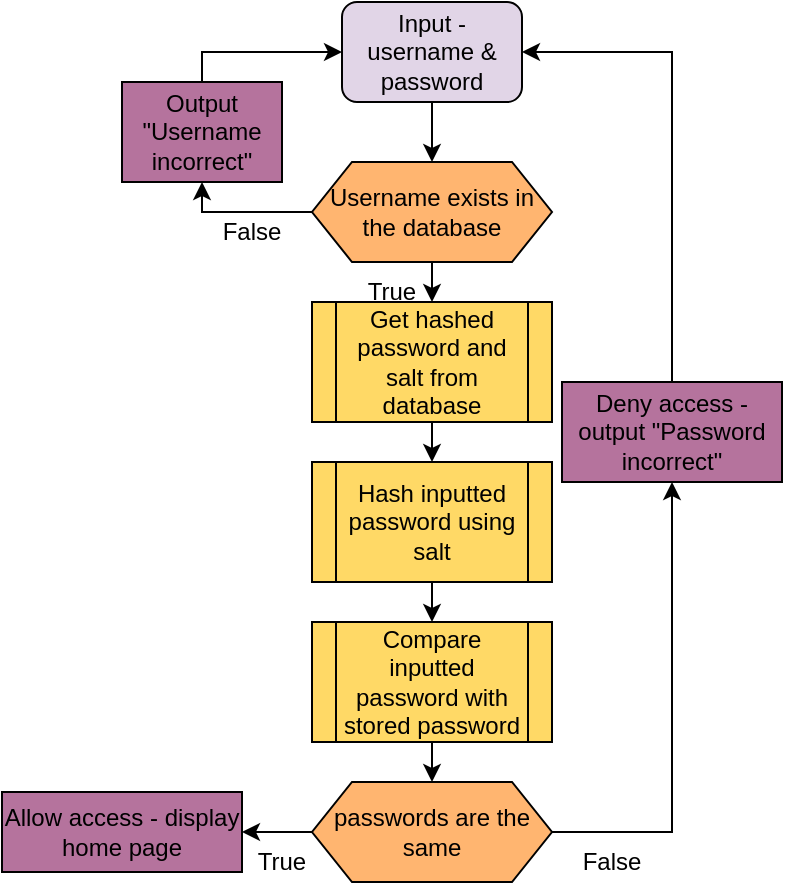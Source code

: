 <mxfile version="20.7.4" type="github"><diagram id="UnFXSZkwDvQ5pcVrKG-J" name="Page-1"><mxGraphModel dx="1034" dy="470" grid="1" gridSize="10" guides="1" tooltips="1" connect="1" arrows="1" fold="1" page="1" pageScale="1" pageWidth="827" pageHeight="1169" math="0" shadow="0"><root><mxCell id="0"/><mxCell id="1" parent="0"/><mxCell id="fK8NE1sKFI716ISyKhEO-17" style="edgeStyle=orthogonalEdgeStyle;rounded=0;orthogonalLoop=1;jettySize=auto;html=1;exitX=0.5;exitY=1;exitDx=0;exitDy=0;entryX=0.5;entryY=0;entryDx=0;entryDy=0;" edge="1" parent="1" source="fK8NE1sKFI716ISyKhEO-1" target="fK8NE1sKFI716ISyKhEO-10"><mxGeometry relative="1" as="geometry"/></mxCell><mxCell id="fK8NE1sKFI716ISyKhEO-1" value="Input - username &amp;amp; password" style="rounded=1;whiteSpace=wrap;html=1;fillColor=#E1D5E7;" vertex="1" parent="1"><mxGeometry x="190" y="10" width="90" height="50" as="geometry"/></mxCell><mxCell id="fK8NE1sKFI716ISyKhEO-19" style="edgeStyle=orthogonalEdgeStyle;rounded=0;orthogonalLoop=1;jettySize=auto;html=1;exitX=0.5;exitY=1;exitDx=0;exitDy=0;entryX=0.5;entryY=0;entryDx=0;entryDy=0;" edge="1" parent="1" source="fK8NE1sKFI716ISyKhEO-2" target="fK8NE1sKFI716ISyKhEO-4"><mxGeometry relative="1" as="geometry"/></mxCell><mxCell id="fK8NE1sKFI716ISyKhEO-2" value="Get hashed password and salt from database" style="shape=process;whiteSpace=wrap;html=1;backgroundOutline=1;fillColor=#FFD966;" vertex="1" parent="1"><mxGeometry x="175" y="160" width="120" height="60" as="geometry"/></mxCell><mxCell id="fK8NE1sKFI716ISyKhEO-20" style="edgeStyle=orthogonalEdgeStyle;rounded=0;orthogonalLoop=1;jettySize=auto;html=1;exitX=0.5;exitY=1;exitDx=0;exitDy=0;entryX=0.5;entryY=0;entryDx=0;entryDy=0;" edge="1" parent="1" source="fK8NE1sKFI716ISyKhEO-4" target="fK8NE1sKFI716ISyKhEO-5"><mxGeometry relative="1" as="geometry"/></mxCell><mxCell id="fK8NE1sKFI716ISyKhEO-4" value="Hash inputted password using salt" style="shape=process;whiteSpace=wrap;html=1;backgroundOutline=1;fillColor=#FFD966;" vertex="1" parent="1"><mxGeometry x="175" y="240" width="120" height="60" as="geometry"/></mxCell><mxCell id="fK8NE1sKFI716ISyKhEO-21" style="edgeStyle=orthogonalEdgeStyle;rounded=0;orthogonalLoop=1;jettySize=auto;html=1;exitX=0.5;exitY=1;exitDx=0;exitDy=0;entryX=0.5;entryY=0;entryDx=0;entryDy=0;" edge="1" parent="1" source="fK8NE1sKFI716ISyKhEO-5" target="fK8NE1sKFI716ISyKhEO-6"><mxGeometry relative="1" as="geometry"/></mxCell><mxCell id="fK8NE1sKFI716ISyKhEO-5" value="Compare inputted password with stored password" style="shape=process;whiteSpace=wrap;html=1;backgroundOutline=1;fillColor=#FFD966;" vertex="1" parent="1"><mxGeometry x="175" y="320" width="120" height="60" as="geometry"/></mxCell><mxCell id="fK8NE1sKFI716ISyKhEO-8" style="edgeStyle=orthogonalEdgeStyle;rounded=0;orthogonalLoop=1;jettySize=auto;html=1;exitX=1;exitY=0.5;exitDx=0;exitDy=0;entryX=0.5;entryY=1;entryDx=0;entryDy=0;" edge="1" parent="1" source="fK8NE1sKFI716ISyKhEO-6" target="fK8NE1sKFI716ISyKhEO-7"><mxGeometry relative="1" as="geometry"/></mxCell><mxCell id="fK8NE1sKFI716ISyKhEO-23" style="edgeStyle=orthogonalEdgeStyle;rounded=0;orthogonalLoop=1;jettySize=auto;html=1;exitX=0;exitY=0.5;exitDx=0;exitDy=0;entryX=1;entryY=0.5;entryDx=0;entryDy=0;" edge="1" parent="1" source="fK8NE1sKFI716ISyKhEO-6" target="fK8NE1sKFI716ISyKhEO-16"><mxGeometry relative="1" as="geometry"/></mxCell><mxCell id="fK8NE1sKFI716ISyKhEO-6" value="passwords are the same" style="shape=hexagon;perimeter=hexagonPerimeter2;whiteSpace=wrap;html=1;fixedSize=1;fillColor=#FFB570;" vertex="1" parent="1"><mxGeometry x="175" y="400" width="120" height="50" as="geometry"/></mxCell><mxCell id="fK8NE1sKFI716ISyKhEO-9" style="edgeStyle=orthogonalEdgeStyle;rounded=0;orthogonalLoop=1;jettySize=auto;html=1;exitX=0.5;exitY=0;exitDx=0;exitDy=0;entryX=1;entryY=0.5;entryDx=0;entryDy=0;" edge="1" parent="1" source="fK8NE1sKFI716ISyKhEO-7" target="fK8NE1sKFI716ISyKhEO-1"><mxGeometry relative="1" as="geometry"/></mxCell><mxCell id="fK8NE1sKFI716ISyKhEO-7" value="Deny access - output &quot;Password incorrect&quot;" style="rounded=0;whiteSpace=wrap;html=1;fillColor=#B5739D;" vertex="1" parent="1"><mxGeometry x="300" y="200" width="110" height="50" as="geometry"/></mxCell><mxCell id="fK8NE1sKFI716ISyKhEO-12" style="edgeStyle=orthogonalEdgeStyle;rounded=0;orthogonalLoop=1;jettySize=auto;html=1;exitX=0;exitY=0.5;exitDx=0;exitDy=0;entryX=0.5;entryY=1;entryDx=0;entryDy=0;" edge="1" parent="1" source="fK8NE1sKFI716ISyKhEO-10" target="fK8NE1sKFI716ISyKhEO-11"><mxGeometry relative="1" as="geometry"><Array as="points"><mxPoint x="120" y="115"/></Array></mxGeometry></mxCell><mxCell id="fK8NE1sKFI716ISyKhEO-18" style="edgeStyle=orthogonalEdgeStyle;rounded=0;orthogonalLoop=1;jettySize=auto;html=1;exitX=0.5;exitY=1;exitDx=0;exitDy=0;entryX=0.5;entryY=0;entryDx=0;entryDy=0;" edge="1" parent="1" source="fK8NE1sKFI716ISyKhEO-10" target="fK8NE1sKFI716ISyKhEO-2"><mxGeometry relative="1" as="geometry"/></mxCell><mxCell id="fK8NE1sKFI716ISyKhEO-10" value="Username exists in the database" style="shape=hexagon;perimeter=hexagonPerimeter2;whiteSpace=wrap;html=1;fixedSize=1;fillColor=#FFB570;" vertex="1" parent="1"><mxGeometry x="175" y="90" width="120" height="50" as="geometry"/></mxCell><mxCell id="fK8NE1sKFI716ISyKhEO-14" style="edgeStyle=orthogonalEdgeStyle;rounded=0;orthogonalLoop=1;jettySize=auto;html=1;exitX=0.5;exitY=0;exitDx=0;exitDy=0;entryX=0;entryY=0.5;entryDx=0;entryDy=0;" edge="1" parent="1" source="fK8NE1sKFI716ISyKhEO-11" target="fK8NE1sKFI716ISyKhEO-1"><mxGeometry relative="1" as="geometry"><Array as="points"><mxPoint x="120" y="35"/></Array></mxGeometry></mxCell><mxCell id="fK8NE1sKFI716ISyKhEO-11" value="Output &quot;Username incorrect&quot;" style="rounded=0;whiteSpace=wrap;html=1;fillColor=#B5739D;" vertex="1" parent="1"><mxGeometry x="80" y="50" width="80" height="50" as="geometry"/></mxCell><mxCell id="fK8NE1sKFI716ISyKhEO-16" value="Allow access - display home page" style="rounded=0;whiteSpace=wrap;html=1;fillColor=#B5739D;" vertex="1" parent="1"><mxGeometry x="20" y="405" width="120" height="40" as="geometry"/></mxCell><mxCell id="fK8NE1sKFI716ISyKhEO-24" value="True" style="text;html=1;strokeColor=none;fillColor=none;align=center;verticalAlign=middle;whiteSpace=wrap;rounded=0;" vertex="1" parent="1"><mxGeometry x="200" y="150" width="30" height="10" as="geometry"/></mxCell><mxCell id="fK8NE1sKFI716ISyKhEO-25" value="True" style="text;html=1;strokeColor=none;fillColor=none;align=center;verticalAlign=middle;whiteSpace=wrap;rounded=0;" vertex="1" parent="1"><mxGeometry x="145" y="435" width="30" height="10" as="geometry"/></mxCell><mxCell id="fK8NE1sKFI716ISyKhEO-26" value="False" style="text;html=1;strokeColor=none;fillColor=none;align=center;verticalAlign=middle;whiteSpace=wrap;rounded=0;" vertex="1" parent="1"><mxGeometry x="130" y="120" width="30" height="10" as="geometry"/></mxCell><mxCell id="fK8NE1sKFI716ISyKhEO-27" value="False" style="text;html=1;strokeColor=none;fillColor=none;align=center;verticalAlign=middle;whiteSpace=wrap;rounded=0;" vertex="1" parent="1"><mxGeometry x="310" y="435" width="30" height="10" as="geometry"/></mxCell></root></mxGraphModel></diagram></mxfile>